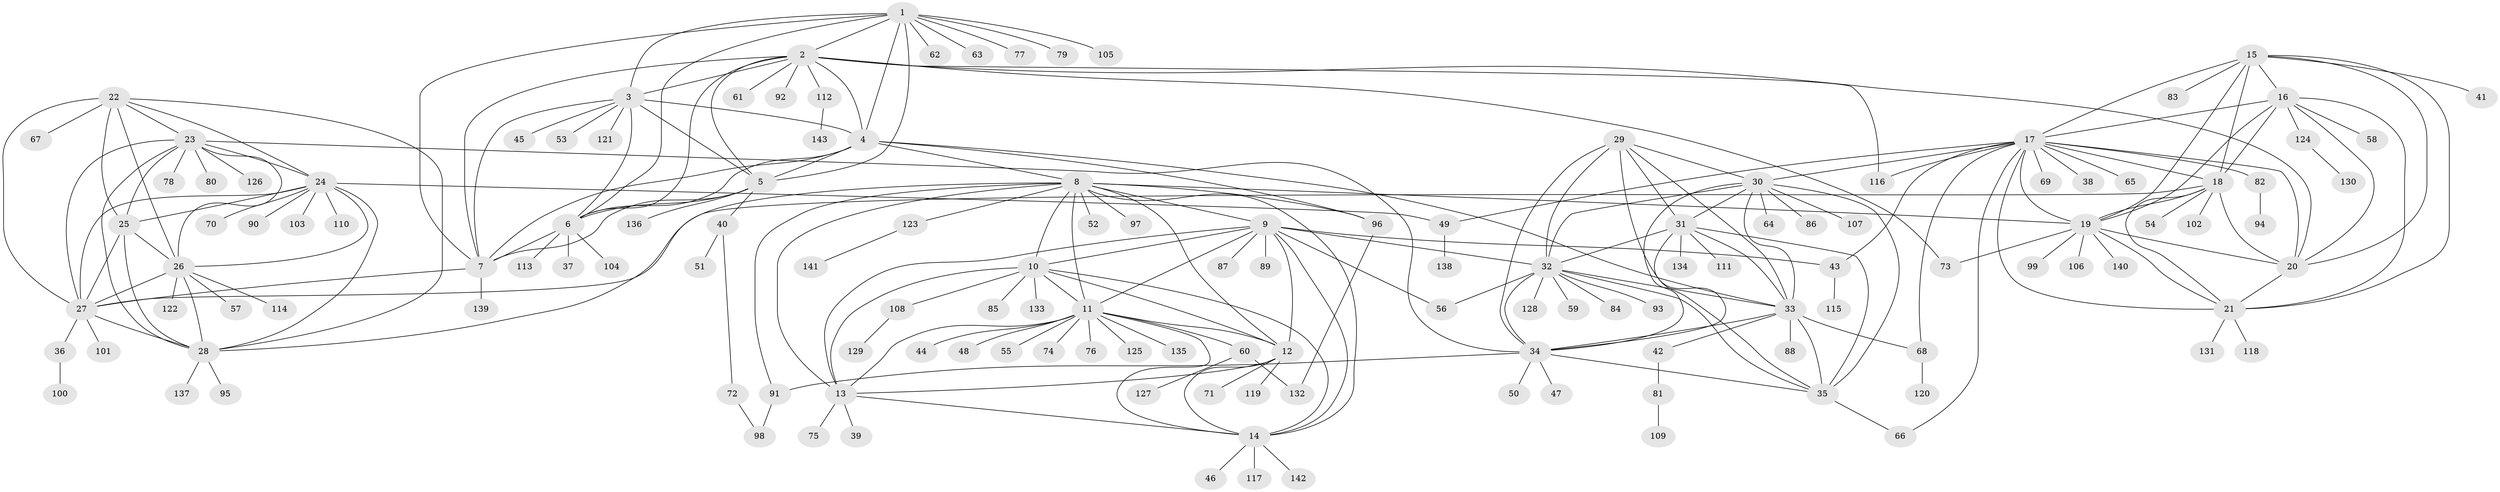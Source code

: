 // Generated by graph-tools (version 1.1) at 2025/54/03/09/25 04:54:15]
// undirected, 143 vertices, 234 edges
graph export_dot {
graph [start="1"]
  node [color=gray90,style=filled];
  1;
  2;
  3;
  4;
  5;
  6;
  7;
  8;
  9;
  10;
  11;
  12;
  13;
  14;
  15;
  16;
  17;
  18;
  19;
  20;
  21;
  22;
  23;
  24;
  25;
  26;
  27;
  28;
  29;
  30;
  31;
  32;
  33;
  34;
  35;
  36;
  37;
  38;
  39;
  40;
  41;
  42;
  43;
  44;
  45;
  46;
  47;
  48;
  49;
  50;
  51;
  52;
  53;
  54;
  55;
  56;
  57;
  58;
  59;
  60;
  61;
  62;
  63;
  64;
  65;
  66;
  67;
  68;
  69;
  70;
  71;
  72;
  73;
  74;
  75;
  76;
  77;
  78;
  79;
  80;
  81;
  82;
  83;
  84;
  85;
  86;
  87;
  88;
  89;
  90;
  91;
  92;
  93;
  94;
  95;
  96;
  97;
  98;
  99;
  100;
  101;
  102;
  103;
  104;
  105;
  106;
  107;
  108;
  109;
  110;
  111;
  112;
  113;
  114;
  115;
  116;
  117;
  118;
  119;
  120;
  121;
  122;
  123;
  124;
  125;
  126;
  127;
  128;
  129;
  130;
  131;
  132;
  133;
  134;
  135;
  136;
  137;
  138;
  139;
  140;
  141;
  142;
  143;
  1 -- 2;
  1 -- 3;
  1 -- 4;
  1 -- 5;
  1 -- 6;
  1 -- 7;
  1 -- 62;
  1 -- 63;
  1 -- 77;
  1 -- 79;
  1 -- 105;
  2 -- 3;
  2 -- 4;
  2 -- 5;
  2 -- 6;
  2 -- 7;
  2 -- 20;
  2 -- 61;
  2 -- 73;
  2 -- 92;
  2 -- 112;
  2 -- 116;
  3 -- 4;
  3 -- 5;
  3 -- 6;
  3 -- 7;
  3 -- 45;
  3 -- 53;
  3 -- 121;
  4 -- 5;
  4 -- 6;
  4 -- 7;
  4 -- 8;
  4 -- 33;
  4 -- 96;
  5 -- 6;
  5 -- 7;
  5 -- 40;
  5 -- 136;
  6 -- 7;
  6 -- 37;
  6 -- 104;
  6 -- 113;
  7 -- 27;
  7 -- 139;
  8 -- 9;
  8 -- 10;
  8 -- 11;
  8 -- 12;
  8 -- 13;
  8 -- 14;
  8 -- 19;
  8 -- 28;
  8 -- 52;
  8 -- 91;
  8 -- 96;
  8 -- 97;
  8 -- 123;
  9 -- 10;
  9 -- 11;
  9 -- 12;
  9 -- 13;
  9 -- 14;
  9 -- 32;
  9 -- 43;
  9 -- 56;
  9 -- 87;
  9 -- 89;
  10 -- 11;
  10 -- 12;
  10 -- 13;
  10 -- 14;
  10 -- 85;
  10 -- 108;
  10 -- 133;
  11 -- 12;
  11 -- 13;
  11 -- 14;
  11 -- 44;
  11 -- 48;
  11 -- 55;
  11 -- 60;
  11 -- 74;
  11 -- 76;
  11 -- 125;
  11 -- 135;
  12 -- 13;
  12 -- 14;
  12 -- 71;
  12 -- 119;
  13 -- 14;
  13 -- 39;
  13 -- 75;
  14 -- 46;
  14 -- 117;
  14 -- 142;
  15 -- 16;
  15 -- 17;
  15 -- 18;
  15 -- 19;
  15 -- 20;
  15 -- 21;
  15 -- 41;
  15 -- 83;
  16 -- 17;
  16 -- 18;
  16 -- 19;
  16 -- 20;
  16 -- 21;
  16 -- 58;
  16 -- 124;
  17 -- 18;
  17 -- 19;
  17 -- 20;
  17 -- 21;
  17 -- 30;
  17 -- 38;
  17 -- 43;
  17 -- 49;
  17 -- 65;
  17 -- 66;
  17 -- 68;
  17 -- 69;
  17 -- 82;
  17 -- 116;
  18 -- 19;
  18 -- 20;
  18 -- 21;
  18 -- 27;
  18 -- 54;
  18 -- 102;
  19 -- 20;
  19 -- 21;
  19 -- 73;
  19 -- 99;
  19 -- 106;
  19 -- 140;
  20 -- 21;
  21 -- 118;
  21 -- 131;
  22 -- 23;
  22 -- 24;
  22 -- 25;
  22 -- 26;
  22 -- 27;
  22 -- 28;
  22 -- 67;
  23 -- 24;
  23 -- 25;
  23 -- 26;
  23 -- 27;
  23 -- 28;
  23 -- 34;
  23 -- 78;
  23 -- 80;
  23 -- 126;
  24 -- 25;
  24 -- 26;
  24 -- 27;
  24 -- 28;
  24 -- 49;
  24 -- 70;
  24 -- 90;
  24 -- 103;
  24 -- 110;
  25 -- 26;
  25 -- 27;
  25 -- 28;
  26 -- 27;
  26 -- 28;
  26 -- 57;
  26 -- 114;
  26 -- 122;
  27 -- 28;
  27 -- 36;
  27 -- 101;
  28 -- 95;
  28 -- 137;
  29 -- 30;
  29 -- 31;
  29 -- 32;
  29 -- 33;
  29 -- 34;
  29 -- 35;
  30 -- 31;
  30 -- 32;
  30 -- 33;
  30 -- 34;
  30 -- 35;
  30 -- 64;
  30 -- 86;
  30 -- 107;
  31 -- 32;
  31 -- 33;
  31 -- 34;
  31 -- 35;
  31 -- 111;
  31 -- 134;
  32 -- 33;
  32 -- 34;
  32 -- 35;
  32 -- 56;
  32 -- 59;
  32 -- 84;
  32 -- 93;
  32 -- 128;
  33 -- 34;
  33 -- 35;
  33 -- 42;
  33 -- 68;
  33 -- 88;
  34 -- 35;
  34 -- 47;
  34 -- 50;
  34 -- 91;
  35 -- 66;
  36 -- 100;
  40 -- 51;
  40 -- 72;
  42 -- 81;
  43 -- 115;
  49 -- 138;
  60 -- 127;
  60 -- 132;
  68 -- 120;
  72 -- 98;
  81 -- 109;
  82 -- 94;
  91 -- 98;
  96 -- 132;
  108 -- 129;
  112 -- 143;
  123 -- 141;
  124 -- 130;
}
